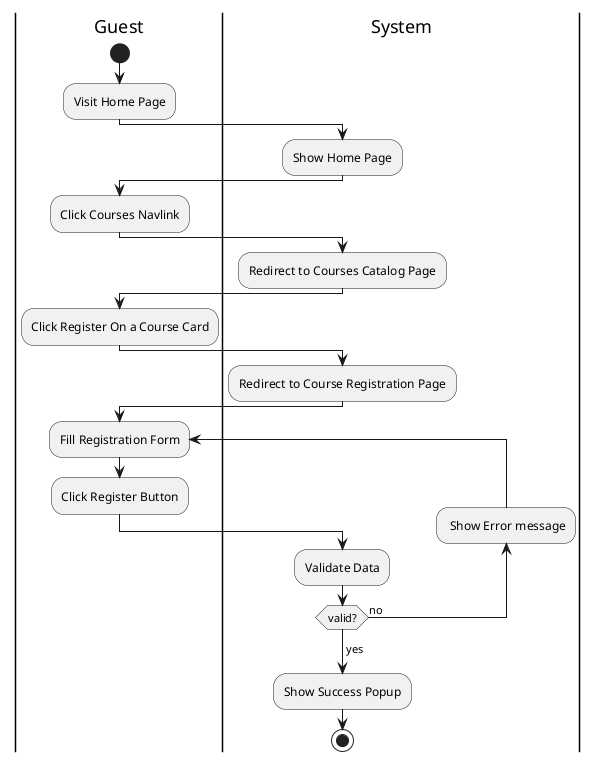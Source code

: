 @startuml Register Course
|Guest|
start
:Visit Home Page;
|System|
:Show Home Page;
|Guest|
:Click Courses Navlink;
|System|
:Redirect to Courses Catalog Page;
|Guest|
:Click Register On a Course Card;
|System|
:Redirect to Course Registration Page;
|Guest|
repeat :Fill Registration Form;
:Click Register Button;
|System|
:Validate Data;
backward: Show Error message;
repeat while (valid?) is (no)
->yes;
:Show Success Popup;
stop
@enduml